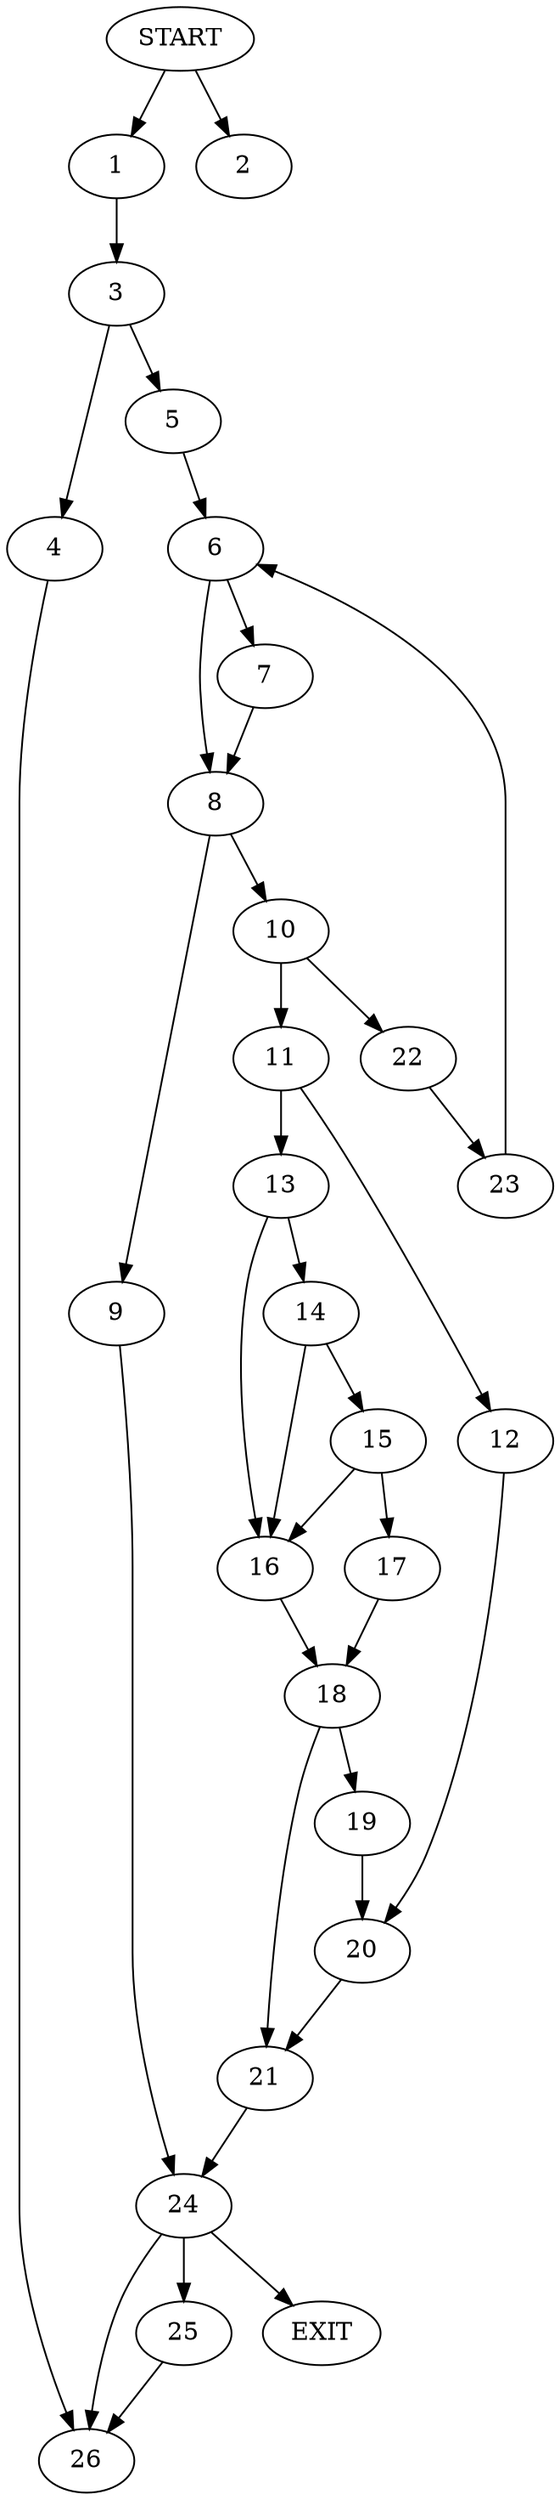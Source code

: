 digraph { 
0 [label="START"];
1;
2;
3;
4;
5;
6;
7;
8;
9;
10;
11;
12;
13;
14;
15;
16;
17;
18;
19;
20;
21;
22;
23;
24;
25;
26;
27[label="EXIT"];
0 -> 1;
0 -> 2;
1 -> 3;
3 -> 5;
3 -> 4;
4 -> 26;
5 -> 6;
6 -> 7;
6 -> 8;
7 -> 8;
8 -> 10;
8 -> 9;
9 -> 24;
10 -> 11;
10 -> 22;
11 -> 12;
11 -> 13;
12 -> 20;
13 -> 16;
13 -> 14;
14 -> 16;
14 -> 15;
15 -> 16;
15 -> 17;
16 -> 18;
17 -> 18;
18 -> 21;
18 -> 19;
19 -> 20;
20 -> 21;
21 -> 24;
22 -> 23;
23 -> 6;
24 -> 27;
24 -> 25;
24:s2 -> 26;
25 -> 26;
}